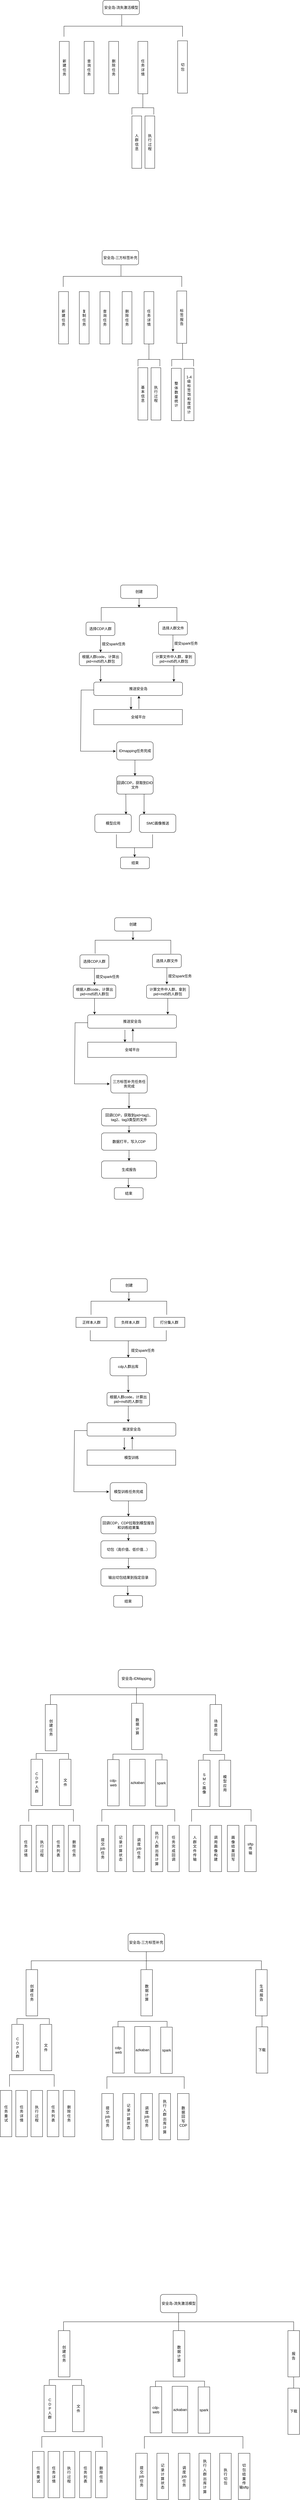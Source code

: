 <mxfile version="22.1.5" type="github">
  <diagram name="第 1 页" id="wJo2wd6JcxaJHejlNUAZ">
    <mxGraphModel dx="2029" dy="2209" grid="0" gridSize="10" guides="1" tooltips="1" connect="1" arrows="1" fold="1" page="1" pageScale="1" pageWidth="1700" pageHeight="1100" math="0" shadow="0">
      <root>
        <mxCell id="0" />
        <mxCell id="1" parent="0" />
        <mxCell id="NkHdSyLVCIDAWrrlncBg-1" value="安全岛-三方标签补充" style="rounded=1;whiteSpace=wrap;html=1;" vertex="1" parent="1">
          <mxGeometry x="349" y="12" width="120" height="47" as="geometry" />
        </mxCell>
        <mxCell id="NkHdSyLVCIDAWrrlncBg-2" value="新&lt;br&gt;建&lt;br&gt;任&lt;br&gt;务" style="rounded=0;whiteSpace=wrap;html=1;" vertex="1" parent="1">
          <mxGeometry x="206" y="147" width="32" height="172" as="geometry" />
        </mxCell>
        <mxCell id="NkHdSyLVCIDAWrrlncBg-3" value="查&lt;br&gt;询&lt;br&gt;任&lt;br&gt;务" style="rounded=0;whiteSpace=wrap;html=1;" vertex="1" parent="1">
          <mxGeometry x="342" y="147" width="32" height="172" as="geometry" />
        </mxCell>
        <mxCell id="NkHdSyLVCIDAWrrlncBg-4" value="删&lt;br&gt;除&lt;br&gt;任&lt;br&gt;务" style="rounded=0;whiteSpace=wrap;html=1;" vertex="1" parent="1">
          <mxGeometry x="415" y="147" width="32" height="172" as="geometry" />
        </mxCell>
        <mxCell id="NkHdSyLVCIDAWrrlncBg-5" value="任&lt;br&gt;务&lt;br&gt;详&lt;br&gt;情" style="rounded=0;whiteSpace=wrap;html=1;" vertex="1" parent="1">
          <mxGeometry x="487" y="147" width="32" height="172" as="geometry" />
        </mxCell>
        <mxCell id="NkHdSyLVCIDAWrrlncBg-6" value="标&lt;br&gt;签&lt;br&gt;报&lt;br&gt;告" style="rounded=0;whiteSpace=wrap;html=1;" vertex="1" parent="1">
          <mxGeometry x="595" y="145" width="32" height="172" as="geometry" />
        </mxCell>
        <mxCell id="NkHdSyLVCIDAWrrlncBg-7" value="基&lt;br&gt;本&lt;br&gt;信&lt;br&gt;息" style="rounded=0;whiteSpace=wrap;html=1;" vertex="1" parent="1">
          <mxGeometry x="467" y="397" width="32" height="172" as="geometry" />
        </mxCell>
        <mxCell id="NkHdSyLVCIDAWrrlncBg-8" value="整&lt;br&gt;体&lt;br&gt;数&lt;br&gt;量&lt;br&gt;统&lt;br&gt;计" style="rounded=0;whiteSpace=wrap;html=1;" vertex="1" parent="1">
          <mxGeometry x="577" y="399" width="32" height="172" as="geometry" />
        </mxCell>
        <mxCell id="NkHdSyLVCIDAWrrlncBg-9" value="执&lt;br&gt;行&lt;br&gt;过&lt;br&gt;程" style="rounded=0;whiteSpace=wrap;html=1;" vertex="1" parent="1">
          <mxGeometry x="510" y="397" width="32" height="172" as="geometry" />
        </mxCell>
        <mxCell id="NkHdSyLVCIDAWrrlncBg-10" value="1-4&lt;br&gt;级&lt;br&gt;标&lt;br&gt;签&lt;br&gt;饱&lt;br&gt;和&lt;br&gt;度&lt;br&gt;统&lt;br&gt;计" style="rounded=0;whiteSpace=wrap;html=1;" vertex="1" parent="1">
          <mxGeometry x="619" y="399" width="32" height="172" as="geometry" />
        </mxCell>
        <mxCell id="NkHdSyLVCIDAWrrlncBg-26" value="" style="shape=partialRectangle;whiteSpace=wrap;html=1;bottom=1;right=1;left=1;top=0;fillColor=none;routingCenterX=-0.5;direction=west;" vertex="1" parent="1">
          <mxGeometry x="221" y="97" width="390" height="34" as="geometry" />
        </mxCell>
        <mxCell id="NkHdSyLVCIDAWrrlncBg-27" value="" style="shape=partialRectangle;whiteSpace=wrap;html=1;bottom=1;right=1;left=1;top=0;fillColor=none;routingCenterX=-0.5;direction=west;" vertex="1" parent="1">
          <mxGeometry x="467" y="370" width="72" height="22" as="geometry" />
        </mxCell>
        <mxCell id="NkHdSyLVCIDAWrrlncBg-28" value="" style="shape=partialRectangle;whiteSpace=wrap;html=1;bottom=1;right=1;left=1;top=0;fillColor=none;routingCenterX=-0.5;direction=west;" vertex="1" parent="1">
          <mxGeometry x="578" y="370" width="72" height="22" as="geometry" />
        </mxCell>
        <mxCell id="NkHdSyLVCIDAWrrlncBg-31" value="" style="endArrow=none;html=1;rounded=0;entryX=0.5;entryY=1;entryDx=0;entryDy=0;exitX=0.5;exitY=1;exitDx=0;exitDy=0;" edge="1" parent="1" source="NkHdSyLVCIDAWrrlncBg-27" target="NkHdSyLVCIDAWrrlncBg-5">
          <mxGeometry width="50" height="50" relative="1" as="geometry">
            <mxPoint x="504" y="370" as="sourcePoint" />
            <mxPoint x="554" y="320" as="targetPoint" />
          </mxGeometry>
        </mxCell>
        <mxCell id="NkHdSyLVCIDAWrrlncBg-32" value="" style="endArrow=none;html=1;rounded=0;entryX=0.5;entryY=1;entryDx=0;entryDy=0;" edge="1" parent="1" source="NkHdSyLVCIDAWrrlncBg-28">
          <mxGeometry width="50" height="50" relative="1" as="geometry">
            <mxPoint x="613.5" y="368" as="sourcePoint" />
            <mxPoint x="613.5" y="317" as="targetPoint" />
          </mxGeometry>
        </mxCell>
        <mxCell id="NkHdSyLVCIDAWrrlncBg-33" value="" style="endArrow=none;html=1;rounded=0;" edge="1" parent="1">
          <mxGeometry width="50" height="50" relative="1" as="geometry">
            <mxPoint x="411" y="96" as="sourcePoint" />
            <mxPoint x="411" y="60" as="targetPoint" />
          </mxGeometry>
        </mxCell>
        <mxCell id="NkHdSyLVCIDAWrrlncBg-51" value="复&lt;br&gt;制&lt;br&gt;任&lt;br&gt;务" style="rounded=0;whiteSpace=wrap;html=1;" vertex="1" parent="1">
          <mxGeometry x="274" y="147" width="32" height="172" as="geometry" />
        </mxCell>
        <mxCell id="NkHdSyLVCIDAWrrlncBg-52" value="安全岛-流失激活模型" style="rounded=1;whiteSpace=wrap;html=1;" vertex="1" parent="1">
          <mxGeometry x="351.5" y="-810" width="120" height="47" as="geometry" />
        </mxCell>
        <mxCell id="NkHdSyLVCIDAWrrlncBg-53" value="新&lt;br&gt;建&lt;br&gt;任&lt;br&gt;务" style="rounded=0;whiteSpace=wrap;html=1;" vertex="1" parent="1">
          <mxGeometry x="208.5" y="-675" width="32" height="172" as="geometry" />
        </mxCell>
        <mxCell id="NkHdSyLVCIDAWrrlncBg-54" value="查&lt;br&gt;询&lt;br&gt;任&lt;br&gt;务" style="rounded=0;whiteSpace=wrap;html=1;" vertex="1" parent="1">
          <mxGeometry x="290" y="-675" width="32" height="172" as="geometry" />
        </mxCell>
        <mxCell id="NkHdSyLVCIDAWrrlncBg-55" value="删&lt;br&gt;除&lt;br&gt;任&lt;br&gt;务" style="rounded=0;whiteSpace=wrap;html=1;" vertex="1" parent="1">
          <mxGeometry x="371" y="-675" width="32" height="172" as="geometry" />
        </mxCell>
        <mxCell id="NkHdSyLVCIDAWrrlncBg-56" value="任&lt;br&gt;务&lt;br&gt;详&lt;br&gt;情" style="rounded=0;whiteSpace=wrap;html=1;" vertex="1" parent="1">
          <mxGeometry x="467" y="-675" width="32" height="172" as="geometry" />
        </mxCell>
        <mxCell id="NkHdSyLVCIDAWrrlncBg-57" value="切&lt;br&gt;包" style="rounded=0;whiteSpace=wrap;html=1;" vertex="1" parent="1">
          <mxGeometry x="597.5" y="-677" width="32" height="172" as="geometry" />
        </mxCell>
        <mxCell id="NkHdSyLVCIDAWrrlncBg-58" value="人&lt;br&gt;群&lt;br&gt;信&lt;br&gt;息" style="rounded=0;whiteSpace=wrap;html=1;" vertex="1" parent="1">
          <mxGeometry x="447" y="-430" width="32" height="172" as="geometry" />
        </mxCell>
        <mxCell id="NkHdSyLVCIDAWrrlncBg-60" value="执&lt;br&gt;行&lt;br&gt;过&lt;br&gt;程" style="rounded=0;whiteSpace=wrap;html=1;" vertex="1" parent="1">
          <mxGeometry x="490" y="-430" width="32" height="172" as="geometry" />
        </mxCell>
        <mxCell id="NkHdSyLVCIDAWrrlncBg-62" value="" style="shape=partialRectangle;whiteSpace=wrap;html=1;bottom=1;right=1;left=1;top=0;fillColor=none;routingCenterX=-0.5;direction=west;" vertex="1" parent="1">
          <mxGeometry x="223.5" y="-725" width="390" height="34" as="geometry" />
        </mxCell>
        <mxCell id="NkHdSyLVCIDAWrrlncBg-63" value="" style="shape=partialRectangle;whiteSpace=wrap;html=1;bottom=1;right=1;left=1;top=0;fillColor=none;routingCenterX=-0.5;direction=west;" vertex="1" parent="1">
          <mxGeometry x="447" y="-457" width="72" height="22" as="geometry" />
        </mxCell>
        <mxCell id="NkHdSyLVCIDAWrrlncBg-65" value="" style="endArrow=none;html=1;rounded=0;entryX=0.5;entryY=1;entryDx=0;entryDy=0;exitX=0.5;exitY=1;exitDx=0;exitDy=0;" edge="1" parent="1" source="NkHdSyLVCIDAWrrlncBg-63" target="NkHdSyLVCIDAWrrlncBg-56">
          <mxGeometry width="50" height="50" relative="1" as="geometry">
            <mxPoint x="506.5" y="-452" as="sourcePoint" />
            <mxPoint x="556.5" y="-502" as="targetPoint" />
          </mxGeometry>
        </mxCell>
        <mxCell id="NkHdSyLVCIDAWrrlncBg-67" value="" style="endArrow=none;html=1;rounded=0;" edge="1" parent="1">
          <mxGeometry width="50" height="50" relative="1" as="geometry">
            <mxPoint x="413.5" y="-726" as="sourcePoint" />
            <mxPoint x="413.5" y="-762" as="targetPoint" />
          </mxGeometry>
        </mxCell>
        <mxCell id="NkHdSyLVCIDAWrrlncBg-97" style="edgeStyle=none;rounded=0;orthogonalLoop=1;jettySize=auto;html=1;exitX=0.5;exitY=1;exitDx=0;exitDy=0;entryX=0.5;entryY=1;entryDx=0;entryDy=0;" edge="1" parent="1" source="NkHdSyLVCIDAWrrlncBg-69" target="NkHdSyLVCIDAWrrlncBg-96">
          <mxGeometry relative="1" as="geometry" />
        </mxCell>
        <mxCell id="NkHdSyLVCIDAWrrlncBg-69" value="创建" style="rounded=1;whiteSpace=wrap;html=1;" vertex="1" parent="1">
          <mxGeometry x="410" y="1111" width="121" height="44" as="geometry" />
        </mxCell>
        <mxCell id="NkHdSyLVCIDAWrrlncBg-71" value="推送安全岛" style="rounded=1;whiteSpace=wrap;html=1;" vertex="1" parent="1">
          <mxGeometry x="321.5" y="1430" width="292" height="44" as="geometry" />
        </mxCell>
        <mxCell id="NkHdSyLVCIDAWrrlncBg-72" value="选择CDP人群" style="rounded=1;whiteSpace=wrap;html=1;" vertex="1" parent="1">
          <mxGeometry x="296" y="1233" width="95" height="44" as="geometry" />
        </mxCell>
        <mxCell id="NkHdSyLVCIDAWrrlncBg-73" value="根据人群code，计算出pid+md5的人群包" style="rounded=1;whiteSpace=wrap;html=1;" vertex="1" parent="1">
          <mxGeometry x="274" y="1332" width="140" height="44" as="geometry" />
        </mxCell>
        <mxCell id="NkHdSyLVCIDAWrrlncBg-74" value="" style="endArrow=classic;html=1;rounded=0;entryX=0.5;entryY=0;entryDx=0;entryDy=0;exitX=0.5;exitY=1;exitDx=0;exitDy=0;" edge="1" parent="1" source="NkHdSyLVCIDAWrrlncBg-72" target="NkHdSyLVCIDAWrrlncBg-73">
          <mxGeometry width="50" height="50" relative="1" as="geometry">
            <mxPoint x="341" y="1277" as="sourcePoint" />
            <mxPoint x="391" y="1227" as="targetPoint" />
          </mxGeometry>
        </mxCell>
        <mxCell id="NkHdSyLVCIDAWrrlncBg-75" value="提交spark任务" style="text;html=1;strokeColor=none;fillColor=none;align=center;verticalAlign=middle;whiteSpace=wrap;rounded=0;" vertex="1" parent="1">
          <mxGeometry x="337" y="1293" width="100" height="23" as="geometry" />
        </mxCell>
        <mxCell id="NkHdSyLVCIDAWrrlncBg-76" value="选择人群文件" style="rounded=1;whiteSpace=wrap;html=1;" vertex="1" parent="1">
          <mxGeometry x="534.5" y="1231" width="95" height="44" as="geometry" />
        </mxCell>
        <mxCell id="NkHdSyLVCIDAWrrlncBg-77" value="" style="endArrow=classic;html=1;rounded=0;entryX=0.5;entryY=0;entryDx=0;entryDy=0;exitX=0.5;exitY=1;exitDx=0;exitDy=0;" edge="1" parent="1">
          <mxGeometry width="50" height="50" relative="1" as="geometry">
            <mxPoint x="582" y="1275" as="sourcePoint" />
            <mxPoint x="582" y="1330" as="targetPoint" />
          </mxGeometry>
        </mxCell>
        <mxCell id="NkHdSyLVCIDAWrrlncBg-78" value="提交spark任务" style="text;html=1;strokeColor=none;fillColor=none;align=center;verticalAlign=middle;whiteSpace=wrap;rounded=0;" vertex="1" parent="1">
          <mxGeometry x="575" y="1291" width="100" height="23" as="geometry" />
        </mxCell>
        <mxCell id="NkHdSyLVCIDAWrrlncBg-79" value="计算文件中人群，拿到pid+md5的人群包" style="rounded=1;whiteSpace=wrap;html=1;" vertex="1" parent="1">
          <mxGeometry x="515" y="1332" width="140" height="44" as="geometry" />
        </mxCell>
        <mxCell id="NkHdSyLVCIDAWrrlncBg-80" style="edgeStyle=none;rounded=0;orthogonalLoop=1;jettySize=auto;html=1;exitX=0.5;exitY=1;exitDx=0;exitDy=0;" edge="1" parent="1" source="NkHdSyLVCIDAWrrlncBg-73">
          <mxGeometry relative="1" as="geometry">
            <mxPoint x="344" y="1429" as="targetPoint" />
          </mxGeometry>
        </mxCell>
        <mxCell id="NkHdSyLVCIDAWrrlncBg-81" style="edgeStyle=none;rounded=0;orthogonalLoop=1;jettySize=auto;html=1;exitX=0.5;exitY=1;exitDx=0;exitDy=0;entryX=0.902;entryY=-0.023;entryDx=0;entryDy=0;entryPerimeter=0;" edge="1" parent="1" source="NkHdSyLVCIDAWrrlncBg-79" target="NkHdSyLVCIDAWrrlncBg-71">
          <mxGeometry relative="1" as="geometry" />
        </mxCell>
        <mxCell id="NkHdSyLVCIDAWrrlncBg-82" value="全域平台" style="rounded=0;whiteSpace=wrap;html=1;" vertex="1" parent="1">
          <mxGeometry x="321.5" y="1520" width="291.5" height="50" as="geometry" />
        </mxCell>
        <mxCell id="NkHdSyLVCIDAWrrlncBg-83" value="" style="endArrow=classic;html=1;rounded=0;" edge="1" parent="1">
          <mxGeometry width="50" height="50" relative="1" as="geometry">
            <mxPoint x="444" y="1479" as="sourcePoint" />
            <mxPoint x="444" y="1520" as="targetPoint" />
          </mxGeometry>
        </mxCell>
        <mxCell id="NkHdSyLVCIDAWrrlncBg-84" value="" style="endArrow=classic;html=1;rounded=0;" edge="1" parent="1">
          <mxGeometry width="50" height="50" relative="1" as="geometry">
            <mxPoint x="470" y="1518" as="sourcePoint" />
            <mxPoint x="470" y="1475" as="targetPoint" />
          </mxGeometry>
        </mxCell>
        <mxCell id="NkHdSyLVCIDAWrrlncBg-88" style="edgeStyle=none;rounded=0;orthogonalLoop=1;jettySize=auto;html=1;exitX=0.5;exitY=1;exitDx=0;exitDy=0;entryX=0.5;entryY=0;entryDx=0;entryDy=0;" edge="1" parent="1" source="NkHdSyLVCIDAWrrlncBg-85" target="NkHdSyLVCIDAWrrlncBg-87">
          <mxGeometry relative="1" as="geometry" />
        </mxCell>
        <mxCell id="NkHdSyLVCIDAWrrlncBg-85" value="IDmapping任务完成" style="rounded=1;whiteSpace=wrap;html=1;" vertex="1" parent="1">
          <mxGeometry x="397" y="1626" width="120" height="60" as="geometry" />
        </mxCell>
        <mxCell id="NkHdSyLVCIDAWrrlncBg-86" value="" style="endArrow=classic;html=1;rounded=0;" edge="1" parent="1">
          <mxGeometry width="50" height="50" relative="1" as="geometry">
            <mxPoint x="321" y="1456" as="sourcePoint" />
            <mxPoint x="394" y="1657" as="targetPoint" />
            <Array as="points">
              <mxPoint x="280" y="1456" />
              <mxPoint x="278" y="1657" />
            </Array>
          </mxGeometry>
        </mxCell>
        <mxCell id="NkHdSyLVCIDAWrrlncBg-87" value="回调CDP，获取到DID文件" style="rounded=1;whiteSpace=wrap;html=1;" vertex="1" parent="1">
          <mxGeometry x="397" y="1738" width="120" height="60" as="geometry" />
        </mxCell>
        <mxCell id="NkHdSyLVCIDAWrrlncBg-89" value="模型应用" style="rounded=1;whiteSpace=wrap;html=1;" vertex="1" parent="1">
          <mxGeometry x="325" y="1864" width="120" height="60" as="geometry" />
        </mxCell>
        <mxCell id="NkHdSyLVCIDAWrrlncBg-90" value="SMC画像推送" style="rounded=1;whiteSpace=wrap;html=1;" vertex="1" parent="1">
          <mxGeometry x="471.5" y="1864" width="120" height="60" as="geometry" />
        </mxCell>
        <mxCell id="NkHdSyLVCIDAWrrlncBg-91" style="edgeStyle=none;rounded=0;orthogonalLoop=1;jettySize=auto;html=1;exitX=0.25;exitY=1;exitDx=0;exitDy=0;entryX=0.854;entryY=0.008;entryDx=0;entryDy=0;entryPerimeter=0;" edge="1" parent="1" source="NkHdSyLVCIDAWrrlncBg-87" target="NkHdSyLVCIDAWrrlncBg-89">
          <mxGeometry relative="1" as="geometry" />
        </mxCell>
        <mxCell id="NkHdSyLVCIDAWrrlncBg-92" style="edgeStyle=none;rounded=0;orthogonalLoop=1;jettySize=auto;html=1;exitX=0.75;exitY=1;exitDx=0;exitDy=0;entryX=0.129;entryY=0.008;entryDx=0;entryDy=0;entryPerimeter=0;" edge="1" parent="1" source="NkHdSyLVCIDAWrrlncBg-87" target="NkHdSyLVCIDAWrrlncBg-90">
          <mxGeometry relative="1" as="geometry" />
        </mxCell>
        <mxCell id="NkHdSyLVCIDAWrrlncBg-93" value="结束" style="rounded=1;whiteSpace=wrap;html=1;" vertex="1" parent="1">
          <mxGeometry x="409.5" y="2005" width="95" height="38" as="geometry" />
        </mxCell>
        <mxCell id="NkHdSyLVCIDAWrrlncBg-94" value="" style="shape=partialRectangle;whiteSpace=wrap;html=1;bottom=1;right=1;left=1;top=0;fillColor=none;routingCenterX=-0.5;direction=east;" vertex="1" parent="1">
          <mxGeometry x="396" y="1931" width="119" height="43" as="geometry" />
        </mxCell>
        <mxCell id="NkHdSyLVCIDAWrrlncBg-95" style="edgeStyle=none;rounded=0;orthogonalLoop=1;jettySize=auto;html=1;exitX=0.5;exitY=1;exitDx=0;exitDy=0;" edge="1" parent="1" source="NkHdSyLVCIDAWrrlncBg-94">
          <mxGeometry relative="1" as="geometry">
            <mxPoint x="456" y="2005" as="targetPoint" />
          </mxGeometry>
        </mxCell>
        <mxCell id="NkHdSyLVCIDAWrrlncBg-96" value="" style="shape=partialRectangle;whiteSpace=wrap;html=1;bottom=1;right=1;left=1;top=0;fillColor=none;routingCenterX=-0.5;direction=west;" vertex="1" parent="1">
          <mxGeometry x="346" y="1185" width="249" height="44" as="geometry" />
        </mxCell>
        <mxCell id="NkHdSyLVCIDAWrrlncBg-98" style="edgeStyle=none;rounded=0;orthogonalLoop=1;jettySize=auto;html=1;exitX=0.5;exitY=1;exitDx=0;exitDy=0;entryX=0.5;entryY=1;entryDx=0;entryDy=0;" edge="1" parent="1" source="NkHdSyLVCIDAWrrlncBg-99" target="NkHdSyLVCIDAWrrlncBg-125">
          <mxGeometry relative="1" as="geometry" />
        </mxCell>
        <mxCell id="NkHdSyLVCIDAWrrlncBg-99" value="创建" style="rounded=1;whiteSpace=wrap;html=1;" vertex="1" parent="1">
          <mxGeometry x="390" y="2204" width="121" height="44" as="geometry" />
        </mxCell>
        <mxCell id="NkHdSyLVCIDAWrrlncBg-100" value="推送安全岛" style="rounded=1;whiteSpace=wrap;html=1;" vertex="1" parent="1">
          <mxGeometry x="301.5" y="2523" width="292" height="44" as="geometry" />
        </mxCell>
        <mxCell id="NkHdSyLVCIDAWrrlncBg-101" value="选择CDP人群" style="rounded=1;whiteSpace=wrap;html=1;" vertex="1" parent="1">
          <mxGeometry x="276" y="2326" width="95" height="44" as="geometry" />
        </mxCell>
        <mxCell id="NkHdSyLVCIDAWrrlncBg-102" value="根据人群code，计算出pid+md5的人群包" style="rounded=1;whiteSpace=wrap;html=1;" vertex="1" parent="1">
          <mxGeometry x="254" y="2425" width="140" height="44" as="geometry" />
        </mxCell>
        <mxCell id="NkHdSyLVCIDAWrrlncBg-103" value="" style="endArrow=classic;html=1;rounded=0;entryX=0.5;entryY=0;entryDx=0;entryDy=0;exitX=0.5;exitY=1;exitDx=0;exitDy=0;" edge="1" parent="1" source="NkHdSyLVCIDAWrrlncBg-101" target="NkHdSyLVCIDAWrrlncBg-102">
          <mxGeometry width="50" height="50" relative="1" as="geometry">
            <mxPoint x="321" y="2370" as="sourcePoint" />
            <mxPoint x="371" y="2320" as="targetPoint" />
          </mxGeometry>
        </mxCell>
        <mxCell id="NkHdSyLVCIDAWrrlncBg-104" value="提交spark任务" style="text;html=1;strokeColor=none;fillColor=none;align=center;verticalAlign=middle;whiteSpace=wrap;rounded=0;" vertex="1" parent="1">
          <mxGeometry x="317" y="2386" width="100" height="23" as="geometry" />
        </mxCell>
        <mxCell id="NkHdSyLVCIDAWrrlncBg-105" value="选择人群文件" style="rounded=1;whiteSpace=wrap;html=1;" vertex="1" parent="1">
          <mxGeometry x="514.5" y="2324" width="95" height="44" as="geometry" />
        </mxCell>
        <mxCell id="NkHdSyLVCIDAWrrlncBg-106" value="" style="endArrow=classic;html=1;rounded=0;entryX=0.5;entryY=0;entryDx=0;entryDy=0;exitX=0.5;exitY=1;exitDx=0;exitDy=0;" edge="1" parent="1">
          <mxGeometry width="50" height="50" relative="1" as="geometry">
            <mxPoint x="562" y="2368" as="sourcePoint" />
            <mxPoint x="562" y="2423" as="targetPoint" />
          </mxGeometry>
        </mxCell>
        <mxCell id="NkHdSyLVCIDAWrrlncBg-107" value="提交spark任务" style="text;html=1;strokeColor=none;fillColor=none;align=center;verticalAlign=middle;whiteSpace=wrap;rounded=0;" vertex="1" parent="1">
          <mxGeometry x="555" y="2384" width="100" height="23" as="geometry" />
        </mxCell>
        <mxCell id="NkHdSyLVCIDAWrrlncBg-108" value="计算文件中人群，拿到pid+md5的人群包" style="rounded=1;whiteSpace=wrap;html=1;" vertex="1" parent="1">
          <mxGeometry x="495" y="2425" width="140" height="44" as="geometry" />
        </mxCell>
        <mxCell id="NkHdSyLVCIDAWrrlncBg-109" style="edgeStyle=none;rounded=0;orthogonalLoop=1;jettySize=auto;html=1;exitX=0.5;exitY=1;exitDx=0;exitDy=0;" edge="1" parent="1" source="NkHdSyLVCIDAWrrlncBg-102">
          <mxGeometry relative="1" as="geometry">
            <mxPoint x="324" y="2522" as="targetPoint" />
          </mxGeometry>
        </mxCell>
        <mxCell id="NkHdSyLVCIDAWrrlncBg-110" style="edgeStyle=none;rounded=0;orthogonalLoop=1;jettySize=auto;html=1;exitX=0.5;exitY=1;exitDx=0;exitDy=0;entryX=0.902;entryY=-0.023;entryDx=0;entryDy=0;entryPerimeter=0;" edge="1" parent="1" source="NkHdSyLVCIDAWrrlncBg-108" target="NkHdSyLVCIDAWrrlncBg-100">
          <mxGeometry relative="1" as="geometry" />
        </mxCell>
        <mxCell id="NkHdSyLVCIDAWrrlncBg-111" value="全域平台" style="rounded=0;whiteSpace=wrap;html=1;" vertex="1" parent="1">
          <mxGeometry x="301.5" y="2613" width="291.5" height="50" as="geometry" />
        </mxCell>
        <mxCell id="NkHdSyLVCIDAWrrlncBg-112" value="" style="endArrow=classic;html=1;rounded=0;" edge="1" parent="1">
          <mxGeometry width="50" height="50" relative="1" as="geometry">
            <mxPoint x="424" y="2572" as="sourcePoint" />
            <mxPoint x="424" y="2613" as="targetPoint" />
          </mxGeometry>
        </mxCell>
        <mxCell id="NkHdSyLVCIDAWrrlncBg-113" value="" style="endArrow=classic;html=1;rounded=0;" edge="1" parent="1">
          <mxGeometry width="50" height="50" relative="1" as="geometry">
            <mxPoint x="450" y="2611" as="sourcePoint" />
            <mxPoint x="450" y="2568" as="targetPoint" />
          </mxGeometry>
        </mxCell>
        <mxCell id="NkHdSyLVCIDAWrrlncBg-114" style="edgeStyle=none;rounded=0;orthogonalLoop=1;jettySize=auto;html=1;exitX=0.5;exitY=1;exitDx=0;exitDy=0;entryX=0.5;entryY=0;entryDx=0;entryDy=0;" edge="1" parent="1" source="NkHdSyLVCIDAWrrlncBg-115" target="NkHdSyLVCIDAWrrlncBg-117">
          <mxGeometry relative="1" as="geometry" />
        </mxCell>
        <mxCell id="NkHdSyLVCIDAWrrlncBg-115" value="三方标签补充任务任务完成" style="rounded=1;whiteSpace=wrap;html=1;" vertex="1" parent="1">
          <mxGeometry x="377.5" y="2720" width="120" height="60" as="geometry" />
        </mxCell>
        <mxCell id="NkHdSyLVCIDAWrrlncBg-116" value="" style="endArrow=classic;html=1;rounded=0;" edge="1" parent="1">
          <mxGeometry width="50" height="50" relative="1" as="geometry">
            <mxPoint x="301" y="2549" as="sourcePoint" />
            <mxPoint x="374" y="2750" as="targetPoint" />
            <Array as="points">
              <mxPoint x="260" y="2549" />
              <mxPoint x="258" y="2750" />
            </Array>
          </mxGeometry>
        </mxCell>
        <mxCell id="NkHdSyLVCIDAWrrlncBg-128" style="edgeStyle=none;rounded=0;orthogonalLoop=1;jettySize=auto;html=1;exitX=0.5;exitY=1;exitDx=0;exitDy=0;entryX=0.5;entryY=0;entryDx=0;entryDy=0;" edge="1" parent="1" source="NkHdSyLVCIDAWrrlncBg-117" target="NkHdSyLVCIDAWrrlncBg-126">
          <mxGeometry relative="1" as="geometry" />
        </mxCell>
        <mxCell id="NkHdSyLVCIDAWrrlncBg-117" value="回调CDP，获取到pid+tag1、tag2、tag3类型的文件" style="rounded=1;whiteSpace=wrap;html=1;" vertex="1" parent="1">
          <mxGeometry x="347" y="2831" width="181" height="57" as="geometry" />
        </mxCell>
        <mxCell id="NkHdSyLVCIDAWrrlncBg-122" value="结束" style="rounded=1;whiteSpace=wrap;html=1;" vertex="1" parent="1">
          <mxGeometry x="389" y="3091" width="95" height="38" as="geometry" />
        </mxCell>
        <mxCell id="NkHdSyLVCIDAWrrlncBg-124" style="edgeStyle=none;rounded=0;orthogonalLoop=1;jettySize=auto;html=1;exitX=0.5;exitY=1;exitDx=0;exitDy=0;" edge="1" parent="1">
          <mxGeometry relative="1" as="geometry">
            <mxPoint x="435.5" y="3091" as="targetPoint" />
            <mxPoint x="435.0" y="3060" as="sourcePoint" />
          </mxGeometry>
        </mxCell>
        <mxCell id="NkHdSyLVCIDAWrrlncBg-125" value="" style="shape=partialRectangle;whiteSpace=wrap;html=1;bottom=1;right=1;left=1;top=0;fillColor=none;routingCenterX=-0.5;direction=west;" vertex="1" parent="1">
          <mxGeometry x="326" y="2278" width="249" height="44" as="geometry" />
        </mxCell>
        <mxCell id="NkHdSyLVCIDAWrrlncBg-129" style="edgeStyle=none;rounded=0;orthogonalLoop=1;jettySize=auto;html=1;exitX=0.5;exitY=1;exitDx=0;exitDy=0;entryX=0.5;entryY=0;entryDx=0;entryDy=0;" edge="1" parent="1" source="NkHdSyLVCIDAWrrlncBg-126" target="NkHdSyLVCIDAWrrlncBg-127">
          <mxGeometry relative="1" as="geometry" />
        </mxCell>
        <mxCell id="NkHdSyLVCIDAWrrlncBg-126" value="数据打平，写入CDP" style="rounded=1;whiteSpace=wrap;html=1;" vertex="1" parent="1">
          <mxGeometry x="347" y="2911" width="181" height="57" as="geometry" />
        </mxCell>
        <mxCell id="NkHdSyLVCIDAWrrlncBg-127" value="生成报告" style="rounded=1;whiteSpace=wrap;html=1;" vertex="1" parent="1">
          <mxGeometry x="347" y="3003" width="181" height="57" as="geometry" />
        </mxCell>
        <mxCell id="NkHdSyLVCIDAWrrlncBg-130" style="edgeStyle=none;rounded=0;orthogonalLoop=1;jettySize=auto;html=1;exitX=0.5;exitY=1;exitDx=0;exitDy=0;entryX=0.5;entryY=1;entryDx=0;entryDy=0;" edge="1" parent="1" source="NkHdSyLVCIDAWrrlncBg-131" target="NkHdSyLVCIDAWrrlncBg-153">
          <mxGeometry relative="1" as="geometry" />
        </mxCell>
        <mxCell id="NkHdSyLVCIDAWrrlncBg-131" value="创建" style="rounded=1;whiteSpace=wrap;html=1;" vertex="1" parent="1">
          <mxGeometry x="376.5" y="3390" width="121" height="44" as="geometry" />
        </mxCell>
        <mxCell id="NkHdSyLVCIDAWrrlncBg-132" value="推送安全岛" style="rounded=1;whiteSpace=wrap;html=1;" vertex="1" parent="1">
          <mxGeometry x="299.5" y="3863" width="292" height="44" as="geometry" />
        </mxCell>
        <mxCell id="NkHdSyLVCIDAWrrlncBg-134" value="根据人群code，计算出pid+md5的人群包" style="rounded=1;whiteSpace=wrap;html=1;" vertex="1" parent="1">
          <mxGeometry x="365" y="3764" width="140" height="44" as="geometry" />
        </mxCell>
        <mxCell id="NkHdSyLVCIDAWrrlncBg-135" value="" style="endArrow=classic;html=1;rounded=0;entryX=0.5;entryY=0;entryDx=0;entryDy=0;exitX=0.5;exitY=1;exitDx=0;exitDy=0;" edge="1" parent="1" target="NkHdSyLVCIDAWrrlncBg-134">
          <mxGeometry width="50" height="50" relative="1" as="geometry">
            <mxPoint x="434.5" y="3709.0" as="sourcePoint" />
            <mxPoint x="482" y="3659" as="targetPoint" />
          </mxGeometry>
        </mxCell>
        <mxCell id="NkHdSyLVCIDAWrrlncBg-136" value="提交spark任务" style="text;html=1;strokeColor=none;fillColor=none;align=center;verticalAlign=middle;whiteSpace=wrap;rounded=0;" vertex="1" parent="1">
          <mxGeometry x="433" y="3614" width="100" height="23" as="geometry" />
        </mxCell>
        <mxCell id="NkHdSyLVCIDAWrrlncBg-141" style="edgeStyle=none;rounded=0;orthogonalLoop=1;jettySize=auto;html=1;exitX=0.5;exitY=1;exitDx=0;exitDy=0;" edge="1" parent="1" source="NkHdSyLVCIDAWrrlncBg-134">
          <mxGeometry relative="1" as="geometry">
            <mxPoint x="435" y="3861" as="targetPoint" />
          </mxGeometry>
        </mxCell>
        <mxCell id="NkHdSyLVCIDAWrrlncBg-143" value="模型训练" style="rounded=0;whiteSpace=wrap;html=1;" vertex="1" parent="1">
          <mxGeometry x="299.5" y="3953" width="291.5" height="50" as="geometry" />
        </mxCell>
        <mxCell id="NkHdSyLVCIDAWrrlncBg-144" value="" style="endArrow=classic;html=1;rounded=0;" edge="1" parent="1">
          <mxGeometry width="50" height="50" relative="1" as="geometry">
            <mxPoint x="422" y="3912" as="sourcePoint" />
            <mxPoint x="422" y="3953" as="targetPoint" />
          </mxGeometry>
        </mxCell>
        <mxCell id="NkHdSyLVCIDAWrrlncBg-145" value="" style="endArrow=classic;html=1;rounded=0;" edge="1" parent="1">
          <mxGeometry width="50" height="50" relative="1" as="geometry">
            <mxPoint x="448" y="3951" as="sourcePoint" />
            <mxPoint x="448" y="3908" as="targetPoint" />
          </mxGeometry>
        </mxCell>
        <mxCell id="NkHdSyLVCIDAWrrlncBg-146" style="edgeStyle=none;rounded=0;orthogonalLoop=1;jettySize=auto;html=1;exitX=0.5;exitY=1;exitDx=0;exitDy=0;entryX=0.5;entryY=0;entryDx=0;entryDy=0;" edge="1" parent="1" source="NkHdSyLVCIDAWrrlncBg-147" target="NkHdSyLVCIDAWrrlncBg-150">
          <mxGeometry relative="1" as="geometry" />
        </mxCell>
        <mxCell id="NkHdSyLVCIDAWrrlncBg-147" value="模型训练任务完成" style="rounded=1;whiteSpace=wrap;html=1;" vertex="1" parent="1">
          <mxGeometry x="375.5" y="4060" width="120" height="60" as="geometry" />
        </mxCell>
        <mxCell id="NkHdSyLVCIDAWrrlncBg-148" value="" style="endArrow=classic;html=1;rounded=0;" edge="1" parent="1">
          <mxGeometry width="50" height="50" relative="1" as="geometry">
            <mxPoint x="299" y="3889" as="sourcePoint" />
            <mxPoint x="372" y="4090" as="targetPoint" />
            <Array as="points">
              <mxPoint x="258" y="3889" />
              <mxPoint x="256" y="4090" />
            </Array>
          </mxGeometry>
        </mxCell>
        <mxCell id="NkHdSyLVCIDAWrrlncBg-149" style="edgeStyle=none;rounded=0;orthogonalLoop=1;jettySize=auto;html=1;exitX=0.5;exitY=1;exitDx=0;exitDy=0;entryX=0.5;entryY=0;entryDx=0;entryDy=0;" edge="1" parent="1" source="NkHdSyLVCIDAWrrlncBg-150" target="NkHdSyLVCIDAWrrlncBg-155">
          <mxGeometry relative="1" as="geometry" />
        </mxCell>
        <mxCell id="NkHdSyLVCIDAWrrlncBg-150" value="回调CDP，CDP拉取到模型报告和训练结果集" style="rounded=1;whiteSpace=wrap;html=1;" vertex="1" parent="1">
          <mxGeometry x="345" y="4171" width="181" height="57" as="geometry" />
        </mxCell>
        <mxCell id="NkHdSyLVCIDAWrrlncBg-151" value="结束" style="rounded=1;whiteSpace=wrap;html=1;" vertex="1" parent="1">
          <mxGeometry x="387" y="4431" width="95" height="38" as="geometry" />
        </mxCell>
        <mxCell id="NkHdSyLVCIDAWrrlncBg-152" style="edgeStyle=none;rounded=0;orthogonalLoop=1;jettySize=auto;html=1;exitX=0.5;exitY=1;exitDx=0;exitDy=0;" edge="1" parent="1">
          <mxGeometry relative="1" as="geometry">
            <mxPoint x="433.5" y="4431" as="targetPoint" />
            <mxPoint x="433.0" y="4400" as="sourcePoint" />
          </mxGeometry>
        </mxCell>
        <mxCell id="NkHdSyLVCIDAWrrlncBg-153" value="" style="shape=partialRectangle;whiteSpace=wrap;html=1;bottom=1;right=1;left=1;top=0;fillColor=none;routingCenterX=-0.5;direction=west;" vertex="1" parent="1">
          <mxGeometry x="312.5" y="3464" width="249" height="44" as="geometry" />
        </mxCell>
        <mxCell id="NkHdSyLVCIDAWrrlncBg-154" style="edgeStyle=none;rounded=0;orthogonalLoop=1;jettySize=auto;html=1;exitX=0.5;exitY=1;exitDx=0;exitDy=0;entryX=0.5;entryY=0;entryDx=0;entryDy=0;" edge="1" parent="1" source="NkHdSyLVCIDAWrrlncBg-155" target="NkHdSyLVCIDAWrrlncBg-156">
          <mxGeometry relative="1" as="geometry" />
        </mxCell>
        <mxCell id="NkHdSyLVCIDAWrrlncBg-155" value="切包（高价值、低价值...）" style="rounded=1;whiteSpace=wrap;html=1;" vertex="1" parent="1">
          <mxGeometry x="345" y="4251" width="181" height="57" as="geometry" />
        </mxCell>
        <mxCell id="NkHdSyLVCIDAWrrlncBg-156" value="输出切包结果到指定目录" style="rounded=1;whiteSpace=wrap;html=1;" vertex="1" parent="1">
          <mxGeometry x="345" y="4343" width="181" height="57" as="geometry" />
        </mxCell>
        <mxCell id="NkHdSyLVCIDAWrrlncBg-157" value="正样本人群" style="rounded=0;whiteSpace=wrap;html=1;" vertex="1" parent="1">
          <mxGeometry x="263" y="3517" width="102" height="33" as="geometry" />
        </mxCell>
        <mxCell id="NkHdSyLVCIDAWrrlncBg-158" value="负样本人群" style="rounded=0;whiteSpace=wrap;html=1;" vertex="1" parent="1">
          <mxGeometry x="391" y="3517" width="102" height="33" as="geometry" />
        </mxCell>
        <mxCell id="NkHdSyLVCIDAWrrlncBg-159" value="打分集人群" style="rounded=0;whiteSpace=wrap;html=1;" vertex="1" parent="1">
          <mxGeometry x="519" y="3517" width="102" height="33" as="geometry" />
        </mxCell>
        <mxCell id="NkHdSyLVCIDAWrrlncBg-160" value="cdp人群出库" style="rounded=1;whiteSpace=wrap;html=1;" vertex="1" parent="1">
          <mxGeometry x="375" y="3649" width="120" height="60" as="geometry" />
        </mxCell>
        <mxCell id="NkHdSyLVCIDAWrrlncBg-162" style="edgeStyle=none;rounded=0;orthogonalLoop=1;jettySize=auto;html=1;exitX=0.5;exitY=1;exitDx=0;exitDy=0;entryX=0.5;entryY=0;entryDx=0;entryDy=0;" edge="1" parent="1" source="NkHdSyLVCIDAWrrlncBg-161" target="NkHdSyLVCIDAWrrlncBg-160">
          <mxGeometry relative="1" as="geometry" />
        </mxCell>
        <mxCell id="NkHdSyLVCIDAWrrlncBg-161" value="" style="shape=partialRectangle;whiteSpace=wrap;html=1;bottom=1;right=1;left=1;top=0;fillColor=none;routingCenterX=-0.5;" vertex="1" parent="1">
          <mxGeometry x="310" y="3560" width="250" height="34" as="geometry" />
        </mxCell>
        <mxCell id="NkHdSyLVCIDAWrrlncBg-163" value="安全岛-IDMapping" style="rounded=1;whiteSpace=wrap;html=1;" vertex="1" parent="1">
          <mxGeometry x="402" y="4674" width="120" height="60" as="geometry" />
        </mxCell>
        <mxCell id="NkHdSyLVCIDAWrrlncBg-164" value="创&lt;br&gt;建&lt;br&gt;任&lt;br&gt;务" style="rounded=0;whiteSpace=wrap;html=1;" vertex="1" parent="1">
          <mxGeometry x="162" y="4789" width="38" height="152" as="geometry" />
        </mxCell>
        <mxCell id="NkHdSyLVCIDAWrrlncBg-166" value="数&lt;br&gt;据&lt;br&gt;计&lt;br&gt;算" style="rounded=0;whiteSpace=wrap;html=1;" vertex="1" parent="1">
          <mxGeometry x="446" y="4785" width="38" height="152" as="geometry" />
        </mxCell>
        <mxCell id="NkHdSyLVCIDAWrrlncBg-167" value="场&lt;br&gt;景&lt;br&gt;应&lt;br&gt;用" style="rounded=0;whiteSpace=wrap;html=1;" vertex="1" parent="1">
          <mxGeometry x="704" y="4789" width="38" height="152" as="geometry" />
        </mxCell>
        <mxCell id="NkHdSyLVCIDAWrrlncBg-168" value="C&lt;br&gt;D&lt;br&gt;P&lt;br&gt;人&lt;br&gt;群" style="rounded=0;whiteSpace=wrap;html=1;" vertex="1" parent="1">
          <mxGeometry x="115" y="4969" width="38" height="152" as="geometry" />
        </mxCell>
        <mxCell id="NkHdSyLVCIDAWrrlncBg-169" value="文&lt;br&gt;件" style="rounded=0;whiteSpace=wrap;html=1;" vertex="1" parent="1">
          <mxGeometry x="208.5" y="4969" width="38" height="152" as="geometry" />
        </mxCell>
        <mxCell id="NkHdSyLVCIDAWrrlncBg-170" value="任&lt;br&gt;务&lt;br&gt;详&lt;br&gt;情" style="rounded=0;whiteSpace=wrap;html=1;" vertex="1" parent="1">
          <mxGeometry x="79" y="5186" width="38" height="152" as="geometry" />
        </mxCell>
        <mxCell id="NkHdSyLVCIDAWrrlncBg-171" value="执&lt;br&gt;行&lt;br&gt;过&lt;br&gt;程" style="rounded=0;whiteSpace=wrap;html=1;" vertex="1" parent="1">
          <mxGeometry x="132" y="5186" width="38" height="152" as="geometry" />
        </mxCell>
        <mxCell id="NkHdSyLVCIDAWrrlncBg-172" value="任&lt;br&gt;务&lt;br&gt;列&lt;br&gt;表" style="rounded=0;whiteSpace=wrap;html=1;" vertex="1" parent="1">
          <mxGeometry x="185.5" y="5186" width="38" height="152" as="geometry" />
        </mxCell>
        <mxCell id="NkHdSyLVCIDAWrrlncBg-173" value="删&lt;br&gt;除&lt;br&gt;任&lt;br&gt;务" style="rounded=0;whiteSpace=wrap;html=1;" vertex="1" parent="1">
          <mxGeometry x="238" y="5186" width="38" height="152" as="geometry" />
        </mxCell>
        <mxCell id="NkHdSyLVCIDAWrrlncBg-174" value="cdp-web" style="rounded=0;whiteSpace=wrap;html=1;" vertex="1" parent="1">
          <mxGeometry x="367" y="4970" width="38" height="152" as="geometry" />
        </mxCell>
        <mxCell id="NkHdSyLVCIDAWrrlncBg-175" value="azkaban" style="rounded=0;whiteSpace=wrap;html=1;" vertex="1" parent="1">
          <mxGeometry x="439.5" y="4969" width="51" height="153" as="geometry" />
        </mxCell>
        <mxCell id="NkHdSyLVCIDAWrrlncBg-176" value="S&lt;br&gt;M&lt;br&gt;C&lt;br&gt;画&lt;br&gt;像" style="rounded=0;whiteSpace=wrap;html=1;" vertex="1" parent="1">
          <mxGeometry x="666" y="4972" width="38" height="152" as="geometry" />
        </mxCell>
        <mxCell id="NkHdSyLVCIDAWrrlncBg-177" value="模&lt;br&gt;型&lt;br&gt;应&lt;br&gt;用" style="rounded=0;whiteSpace=wrap;html=1;" vertex="1" parent="1">
          <mxGeometry x="734" y="4972" width="38" height="152" as="geometry" />
        </mxCell>
        <mxCell id="NkHdSyLVCIDAWrrlncBg-178" value="spark" style="rounded=0;whiteSpace=wrap;html=1;" vertex="1" parent="1">
          <mxGeometry x="525" y="4971" width="38" height="152" as="geometry" />
        </mxCell>
        <mxCell id="NkHdSyLVCIDAWrrlncBg-179" value="提&lt;br&gt;交&lt;br&gt;job&lt;br&gt;任&lt;br&gt;务" style="rounded=0;whiteSpace=wrap;html=1;" vertex="1" parent="1">
          <mxGeometry x="332.25" y="5186" width="38" height="152" as="geometry" />
        </mxCell>
        <mxCell id="NkHdSyLVCIDAWrrlncBg-180" value="记&lt;br&gt;录&lt;br&gt;计&lt;br&gt;算&lt;br&gt;状&lt;br&gt;态" style="rounded=0;whiteSpace=wrap;html=1;" vertex="1" parent="1">
          <mxGeometry x="391.25" y="5186" width="38" height="152" as="geometry" />
        </mxCell>
        <mxCell id="NkHdSyLVCIDAWrrlncBg-181" value="调&lt;br&gt;度&lt;br&gt;job&lt;br&gt;任&lt;br&gt;务" style="rounded=0;whiteSpace=wrap;html=1;" vertex="1" parent="1">
          <mxGeometry x="450.75" y="5186" width="38" height="152" as="geometry" />
        </mxCell>
        <mxCell id="NkHdSyLVCIDAWrrlncBg-182" value="执&lt;br&gt;行&lt;br&gt;人&lt;br&gt;群&lt;br&gt;出&lt;br&gt;库&lt;br&gt;计&lt;br&gt;算" style="rounded=0;whiteSpace=wrap;html=1;" vertex="1" parent="1">
          <mxGeometry x="510.25" y="5186" width="38" height="152" as="geometry" />
        </mxCell>
        <mxCell id="NkHdSyLVCIDAWrrlncBg-183" value="任&lt;br&gt;务&lt;br&gt;完&lt;br&gt;成&lt;br&gt;回&lt;br&gt;调" style="rounded=0;whiteSpace=wrap;html=1;" vertex="1" parent="1">
          <mxGeometry x="564.75" y="5186" width="38" height="152" as="geometry" />
        </mxCell>
        <mxCell id="NkHdSyLVCIDAWrrlncBg-184" value="人&lt;br&gt;群&lt;br&gt;文&lt;br&gt;件&lt;br&gt;传&lt;br&gt;输" style="rounded=0;whiteSpace=wrap;html=1;" vertex="1" parent="1">
          <mxGeometry x="635" y="5186" width="38" height="152" as="geometry" />
        </mxCell>
        <mxCell id="NkHdSyLVCIDAWrrlncBg-185" value="调&lt;br&gt;用&lt;br&gt;画&lt;br&gt;像&lt;br&gt;构&lt;br&gt;建" style="rounded=0;whiteSpace=wrap;html=1;" vertex="1" parent="1">
          <mxGeometry x="704" y="5186" width="38" height="152" as="geometry" />
        </mxCell>
        <mxCell id="NkHdSyLVCIDAWrrlncBg-186" value="画&lt;br&gt;像&lt;br&gt;结&lt;br&gt;果&lt;br&gt;回&lt;br&gt;写" style="rounded=0;whiteSpace=wrap;html=1;" vertex="1" parent="1">
          <mxGeometry x="761" y="5186" width="38" height="152" as="geometry" />
        </mxCell>
        <mxCell id="NkHdSyLVCIDAWrrlncBg-187" value="sftp&lt;br&gt;传&lt;br&gt;输" style="rounded=0;whiteSpace=wrap;html=1;" vertex="1" parent="1">
          <mxGeometry x="818" y="5186" width="38" height="152" as="geometry" />
        </mxCell>
        <mxCell id="NkHdSyLVCIDAWrrlncBg-188" value="" style="shape=partialRectangle;whiteSpace=wrap;html=1;bottom=1;right=1;left=1;top=0;fillColor=none;routingCenterX=-0.5;direction=west;" vertex="1" parent="1">
          <mxGeometry x="179" y="4757" width="543" height="32" as="geometry" />
        </mxCell>
        <mxCell id="NkHdSyLVCIDAWrrlncBg-190" value="" style="endArrow=none;html=1;rounded=0;entryX=0.5;entryY=1;entryDx=0;entryDy=0;" edge="1" parent="1" target="NkHdSyLVCIDAWrrlncBg-163">
          <mxGeometry width="50" height="50" relative="1" as="geometry">
            <mxPoint x="462" y="4785" as="sourcePoint" />
            <mxPoint x="511" y="4735" as="targetPoint" />
          </mxGeometry>
        </mxCell>
        <mxCell id="NkHdSyLVCIDAWrrlncBg-191" value="" style="shape=partialRectangle;whiteSpace=wrap;html=1;bottom=1;right=1;left=1;top=0;fillColor=none;routingCenterX=-0.5;direction=west;" vertex="1" parent="1">
          <mxGeometry x="132" y="4950" width="106.5" height="17" as="geometry" />
        </mxCell>
        <mxCell id="NkHdSyLVCIDAWrrlncBg-192" value="" style="shape=partialRectangle;whiteSpace=wrap;html=1;bottom=1;right=1;left=1;top=0;fillColor=none;routingCenterX=-0.5;direction=west;" vertex="1" parent="1">
          <mxGeometry x="384.5" y="4952" width="161.5" height="17" as="geometry" />
        </mxCell>
        <mxCell id="NkHdSyLVCIDAWrrlncBg-193" value="" style="shape=partialRectangle;whiteSpace=wrap;html=1;bottom=1;right=1;left=1;top=0;fillColor=none;routingCenterX=-0.5;direction=west;" vertex="1" parent="1">
          <mxGeometry x="681.5" y="4953" width="70.5" height="17" as="geometry" />
        </mxCell>
        <mxCell id="NkHdSyLVCIDAWrrlncBg-194" value="" style="shape=partialRectangle;whiteSpace=wrap;html=1;bottom=1;right=1;left=1;top=0;fillColor=none;routingCenterX=-0.5;direction=west;" vertex="1" parent="1">
          <mxGeometry x="107.5" y="5134" width="147" height="39" as="geometry" />
        </mxCell>
        <mxCell id="NkHdSyLVCIDAWrrlncBg-195" value="" style="shape=partialRectangle;whiteSpace=wrap;html=1;bottom=1;right=1;left=1;top=0;fillColor=none;routingCenterX=-0.5;direction=west;" vertex="1" parent="1">
          <mxGeometry x="348" y="5134" width="240" height="39" as="geometry" />
        </mxCell>
        <mxCell id="NkHdSyLVCIDAWrrlncBg-196" value="" style="shape=partialRectangle;whiteSpace=wrap;html=1;bottom=1;right=1;left=1;top=0;fillColor=none;routingCenterX=-0.5;direction=west;" vertex="1" parent="1">
          <mxGeometry x="643.25" y="5134" width="195.75" height="39" as="geometry" />
        </mxCell>
        <mxCell id="NkHdSyLVCIDAWrrlncBg-197" value="安全岛-三方标签补充" style="rounded=1;whiteSpace=wrap;html=1;" vertex="1" parent="1">
          <mxGeometry x="434.37" y="5541" width="120" height="60" as="geometry" />
        </mxCell>
        <mxCell id="NkHdSyLVCIDAWrrlncBg-198" value="创&lt;br&gt;建&lt;br&gt;任&lt;br&gt;务" style="rounded=0;whiteSpace=wrap;html=1;" vertex="1" parent="1">
          <mxGeometry x="98.75" y="5660" width="38" height="152" as="geometry" />
        </mxCell>
        <mxCell id="NkHdSyLVCIDAWrrlncBg-199" value="数&lt;br&gt;据&lt;br&gt;计&lt;br&gt;算" style="rounded=0;whiteSpace=wrap;html=1;" vertex="1" parent="1">
          <mxGeometry x="476.5" y="5660" width="38" height="152" as="geometry" />
        </mxCell>
        <mxCell id="NkHdSyLVCIDAWrrlncBg-200" value="生&lt;br&gt;成&lt;br&gt;报&lt;br&gt;告" style="rounded=0;whiteSpace=wrap;html=1;" vertex="1" parent="1">
          <mxGeometry x="854" y="5660" width="38" height="152" as="geometry" />
        </mxCell>
        <mxCell id="NkHdSyLVCIDAWrrlncBg-201" value="C&lt;br&gt;D&lt;br&gt;P&lt;br&gt;人&lt;br&gt;群" style="rounded=0;whiteSpace=wrap;html=1;" vertex="1" parent="1">
          <mxGeometry x="51.75" y="5840" width="38" height="152" as="geometry" />
        </mxCell>
        <mxCell id="NkHdSyLVCIDAWrrlncBg-202" value="文&lt;br&gt;件" style="rounded=0;whiteSpace=wrap;html=1;" vertex="1" parent="1">
          <mxGeometry x="145.25" y="5840" width="38" height="152" as="geometry" />
        </mxCell>
        <mxCell id="NkHdSyLVCIDAWrrlncBg-203" value="执&lt;br&gt;行&lt;br&gt;过&lt;br&gt;程" style="rounded=0;whiteSpace=wrap;html=1;" vertex="1" parent="1">
          <mxGeometry x="115" y="6057" width="38" height="152" as="geometry" />
        </mxCell>
        <mxCell id="NkHdSyLVCIDAWrrlncBg-204" value="任&lt;br&gt;务&lt;br&gt;列&lt;br&gt;表" style="rounded=0;whiteSpace=wrap;html=1;" vertex="1" parent="1">
          <mxGeometry x="168.5" y="6057" width="38" height="152" as="geometry" />
        </mxCell>
        <mxCell id="NkHdSyLVCIDAWrrlncBg-205" value="删&lt;br&gt;除&lt;br&gt;任&lt;br&gt;务" style="rounded=0;whiteSpace=wrap;html=1;" vertex="1" parent="1">
          <mxGeometry x="221" y="6057" width="38" height="152" as="geometry" />
        </mxCell>
        <mxCell id="NkHdSyLVCIDAWrrlncBg-206" value="cdp-web" style="rounded=0;whiteSpace=wrap;html=1;" vertex="1" parent="1">
          <mxGeometry x="383.75" y="5848" width="38" height="152" as="geometry" />
        </mxCell>
        <mxCell id="NkHdSyLVCIDAWrrlncBg-207" value="azkaban" style="rounded=0;whiteSpace=wrap;html=1;" vertex="1" parent="1">
          <mxGeometry x="456.25" y="5847" width="51" height="153" as="geometry" />
        </mxCell>
        <mxCell id="NkHdSyLVCIDAWrrlncBg-210" value="spark" style="rounded=0;whiteSpace=wrap;html=1;" vertex="1" parent="1">
          <mxGeometry x="541.75" y="5849" width="38" height="152" as="geometry" />
        </mxCell>
        <mxCell id="NkHdSyLVCIDAWrrlncBg-211" value="提&lt;br&gt;交&lt;br&gt;job&lt;br&gt;任&lt;br&gt;务" style="rounded=0;whiteSpace=wrap;html=1;" vertex="1" parent="1">
          <mxGeometry x="348" y="6067" width="38" height="152" as="geometry" />
        </mxCell>
        <mxCell id="NkHdSyLVCIDAWrrlncBg-212" value="记&lt;br&gt;录&lt;br&gt;计&lt;br&gt;算&lt;br&gt;状&lt;br&gt;态" style="rounded=0;whiteSpace=wrap;html=1;" vertex="1" parent="1">
          <mxGeometry x="417" y="6067" width="38" height="152" as="geometry" />
        </mxCell>
        <mxCell id="NkHdSyLVCIDAWrrlncBg-213" value="调&lt;br&gt;度&lt;br&gt;job&lt;br&gt;任&lt;br&gt;务" style="rounded=0;whiteSpace=wrap;html=1;" vertex="1" parent="1">
          <mxGeometry x="476.5" y="6067" width="38" height="152" as="geometry" />
        </mxCell>
        <mxCell id="NkHdSyLVCIDAWrrlncBg-214" value="执&lt;br&gt;行&lt;br&gt;人&lt;br&gt;群&lt;br&gt;出&lt;br&gt;库&lt;br&gt;计&lt;br&gt;算" style="rounded=0;whiteSpace=wrap;html=1;" vertex="1" parent="1">
          <mxGeometry x="536" y="6067" width="38" height="152" as="geometry" />
        </mxCell>
        <mxCell id="NkHdSyLVCIDAWrrlncBg-220" value="" style="shape=partialRectangle;whiteSpace=wrap;html=1;bottom=1;right=1;left=1;top=0;fillColor=none;routingCenterX=-0.5;direction=west;" vertex="1" parent="1">
          <mxGeometry x="115.75" y="5631" width="757.25" height="29" as="geometry" />
        </mxCell>
        <mxCell id="NkHdSyLVCIDAWrrlncBg-221" value="" style="endArrow=none;html=1;rounded=0;entryX=0.5;entryY=1;entryDx=0;entryDy=0;exitX=0.5;exitY=0;exitDx=0;exitDy=0;" edge="1" parent="1" target="NkHdSyLVCIDAWrrlncBg-197" source="NkHdSyLVCIDAWrrlncBg-220">
          <mxGeometry width="50" height="50" relative="1" as="geometry">
            <mxPoint x="398.75" y="5656" as="sourcePoint" />
            <mxPoint x="447.75" y="5606" as="targetPoint" />
          </mxGeometry>
        </mxCell>
        <mxCell id="NkHdSyLVCIDAWrrlncBg-222" value="" style="shape=partialRectangle;whiteSpace=wrap;html=1;bottom=1;right=1;left=1;top=0;fillColor=none;routingCenterX=-0.5;direction=west;" vertex="1" parent="1">
          <mxGeometry x="68.75" y="5821" width="106.5" height="17" as="geometry" />
        </mxCell>
        <mxCell id="NkHdSyLVCIDAWrrlncBg-223" value="" style="shape=partialRectangle;whiteSpace=wrap;html=1;bottom=1;right=1;left=1;top=0;fillColor=none;routingCenterX=-0.5;direction=west;" vertex="1" parent="1">
          <mxGeometry x="401.25" y="5830" width="161.5" height="17" as="geometry" />
        </mxCell>
        <mxCell id="NkHdSyLVCIDAWrrlncBg-225" value="" style="shape=partialRectangle;whiteSpace=wrap;html=1;bottom=1;right=1;left=1;top=0;fillColor=none;routingCenterX=-0.5;direction=west;" vertex="1" parent="1">
          <mxGeometry x="44.25" y="6005" width="147" height="39" as="geometry" />
        </mxCell>
        <mxCell id="NkHdSyLVCIDAWrrlncBg-226" value="" style="shape=partialRectangle;whiteSpace=wrap;html=1;bottom=1;right=1;left=1;top=0;fillColor=none;routingCenterX=-0.5;direction=west;" vertex="1" parent="1">
          <mxGeometry x="364.75" y="6012" width="254.25" height="39" as="geometry" />
        </mxCell>
        <mxCell id="NkHdSyLVCIDAWrrlncBg-228" value="任&lt;br&gt;务&lt;br&gt;重&lt;br&gt;试" style="rounded=0;whiteSpace=wrap;html=1;" vertex="1" parent="1">
          <mxGeometry x="13.75" y="6057" width="38" height="152" as="geometry" />
        </mxCell>
        <mxCell id="NkHdSyLVCIDAWrrlncBg-229" value="任&lt;br&gt;务&lt;br&gt;详&lt;br&gt;情" style="rounded=0;whiteSpace=wrap;html=1;" vertex="1" parent="1">
          <mxGeometry x="65" y="6057" width="38" height="152" as="geometry" />
        </mxCell>
        <mxCell id="NkHdSyLVCIDAWrrlncBg-231" value="数&lt;br&gt;据&lt;br&gt;回&lt;br&gt;写CDP" style="rounded=0;whiteSpace=wrap;html=1;" vertex="1" parent="1">
          <mxGeometry x="597" y="6067" width="38" height="152" as="geometry" />
        </mxCell>
        <mxCell id="NkHdSyLVCIDAWrrlncBg-235" value="安全岛-流失激活模型" style="rounded=1;whiteSpace=wrap;html=1;" vertex="1" parent="1">
          <mxGeometry x="540.62" y="6727" width="120" height="60" as="geometry" />
        </mxCell>
        <mxCell id="NkHdSyLVCIDAWrrlncBg-236" value="创&lt;br&gt;建&lt;br&gt;任&lt;br&gt;务" style="rounded=0;whiteSpace=wrap;html=1;" vertex="1" parent="1">
          <mxGeometry x="205" y="6846" width="38" height="152" as="geometry" />
        </mxCell>
        <mxCell id="NkHdSyLVCIDAWrrlncBg-237" value="数&lt;br&gt;据&lt;br&gt;计&lt;br&gt;算" style="rounded=0;whiteSpace=wrap;html=1;" vertex="1" parent="1">
          <mxGeometry x="582.75" y="6846" width="38" height="152" as="geometry" />
        </mxCell>
        <mxCell id="NkHdSyLVCIDAWrrlncBg-238" value="&lt;br&gt;报&lt;br&gt;告" style="rounded=0;whiteSpace=wrap;html=1;" vertex="1" parent="1">
          <mxGeometry x="960.25" y="6846" width="38" height="152" as="geometry" />
        </mxCell>
        <mxCell id="NkHdSyLVCIDAWrrlncBg-239" value="C&lt;br&gt;D&lt;br&gt;P&lt;br&gt;人&lt;br&gt;群" style="rounded=0;whiteSpace=wrap;html=1;" vertex="1" parent="1">
          <mxGeometry x="158" y="7026" width="38" height="152" as="geometry" />
        </mxCell>
        <mxCell id="NkHdSyLVCIDAWrrlncBg-240" value="文&lt;br&gt;件" style="rounded=0;whiteSpace=wrap;html=1;" vertex="1" parent="1">
          <mxGeometry x="251.5" y="7026" width="38" height="152" as="geometry" />
        </mxCell>
        <mxCell id="NkHdSyLVCIDAWrrlncBg-241" value="执&lt;br&gt;行&lt;br&gt;过&lt;br&gt;程" style="rounded=0;whiteSpace=wrap;html=1;" vertex="1" parent="1">
          <mxGeometry x="221.25" y="7243" width="38" height="152" as="geometry" />
        </mxCell>
        <mxCell id="NkHdSyLVCIDAWrrlncBg-242" value="任&lt;br&gt;务&lt;br&gt;列&lt;br&gt;表" style="rounded=0;whiteSpace=wrap;html=1;" vertex="1" parent="1">
          <mxGeometry x="274.75" y="7243" width="38" height="152" as="geometry" />
        </mxCell>
        <mxCell id="NkHdSyLVCIDAWrrlncBg-243" value="删&lt;br&gt;除&lt;br&gt;任&lt;br&gt;务" style="rounded=0;whiteSpace=wrap;html=1;" vertex="1" parent="1">
          <mxGeometry x="327.25" y="7243" width="38" height="152" as="geometry" />
        </mxCell>
        <mxCell id="NkHdSyLVCIDAWrrlncBg-244" value="cdp-web" style="rounded=0;whiteSpace=wrap;html=1;" vertex="1" parent="1">
          <mxGeometry x="507" y="7030" width="38" height="152" as="geometry" />
        </mxCell>
        <mxCell id="NkHdSyLVCIDAWrrlncBg-245" value="azkaban" style="rounded=0;whiteSpace=wrap;html=1;" vertex="1" parent="1">
          <mxGeometry x="579.5" y="7029" width="51" height="153" as="geometry" />
        </mxCell>
        <mxCell id="NkHdSyLVCIDAWrrlncBg-246" value="spark" style="rounded=0;whiteSpace=wrap;html=1;" vertex="1" parent="1">
          <mxGeometry x="665" y="7031" width="38" height="152" as="geometry" />
        </mxCell>
        <mxCell id="NkHdSyLVCIDAWrrlncBg-247" value="提&lt;br&gt;交&lt;br&gt;job&lt;br&gt;任&lt;br&gt;务" style="rounded=0;whiteSpace=wrap;html=1;" vertex="1" parent="1">
          <mxGeometry x="459.5" y="7249" width="38" height="152" as="geometry" />
        </mxCell>
        <mxCell id="NkHdSyLVCIDAWrrlncBg-248" value="记&lt;br&gt;录&lt;br&gt;计&lt;br&gt;算&lt;br&gt;状&lt;br&gt;态" style="rounded=0;whiteSpace=wrap;html=1;" vertex="1" parent="1">
          <mxGeometry x="529.25" y="7249" width="38" height="152" as="geometry" />
        </mxCell>
        <mxCell id="NkHdSyLVCIDAWrrlncBg-249" value="调&lt;br&gt;度&lt;br&gt;job&lt;br&gt;任&lt;br&gt;务" style="rounded=0;whiteSpace=wrap;html=1;" vertex="1" parent="1">
          <mxGeometry x="599.75" y="7249" width="38" height="152" as="geometry" />
        </mxCell>
        <mxCell id="NkHdSyLVCIDAWrrlncBg-250" value="执&lt;br&gt;行&lt;br&gt;人&lt;br&gt;群&lt;br&gt;出&lt;br&gt;库&lt;br&gt;计&lt;br&gt;算" style="rounded=0;whiteSpace=wrap;html=1;" vertex="1" parent="1">
          <mxGeometry x="667.75" y="7249" width="38" height="152" as="geometry" />
        </mxCell>
        <mxCell id="NkHdSyLVCIDAWrrlncBg-251" value="" style="shape=partialRectangle;whiteSpace=wrap;html=1;bottom=1;right=1;left=1;top=0;fillColor=none;routingCenterX=-0.5;direction=west;" vertex="1" parent="1">
          <mxGeometry x="222" y="6817" width="757.25" height="29" as="geometry" />
        </mxCell>
        <mxCell id="NkHdSyLVCIDAWrrlncBg-252" value="" style="endArrow=none;html=1;rounded=0;entryX=0.5;entryY=1;entryDx=0;entryDy=0;exitX=0.5;exitY=0;exitDx=0;exitDy=0;" edge="1" parent="1" source="NkHdSyLVCIDAWrrlncBg-251" target="NkHdSyLVCIDAWrrlncBg-235">
          <mxGeometry width="50" height="50" relative="1" as="geometry">
            <mxPoint x="505" y="6842" as="sourcePoint" />
            <mxPoint x="554" y="6792" as="targetPoint" />
          </mxGeometry>
        </mxCell>
        <mxCell id="NkHdSyLVCIDAWrrlncBg-253" value="" style="shape=partialRectangle;whiteSpace=wrap;html=1;bottom=1;right=1;left=1;top=0;fillColor=none;routingCenterX=-0.5;direction=west;" vertex="1" parent="1">
          <mxGeometry x="175" y="7007" width="106.5" height="17" as="geometry" />
        </mxCell>
        <mxCell id="NkHdSyLVCIDAWrrlncBg-254" value="" style="shape=partialRectangle;whiteSpace=wrap;html=1;bottom=1;right=1;left=1;top=0;fillColor=none;routingCenterX=-0.5;direction=west;" vertex="1" parent="1">
          <mxGeometry x="524.5" y="7012" width="161.5" height="17" as="geometry" />
        </mxCell>
        <mxCell id="NkHdSyLVCIDAWrrlncBg-255" value="" style="shape=partialRectangle;whiteSpace=wrap;html=1;bottom=1;right=1;left=1;top=0;fillColor=none;routingCenterX=-0.5;direction=west;" vertex="1" parent="1">
          <mxGeometry x="150.5" y="7194" width="198.75" height="36" as="geometry" />
        </mxCell>
        <mxCell id="NkHdSyLVCIDAWrrlncBg-256" value="" style="shape=partialRectangle;whiteSpace=wrap;html=1;bottom=1;right=1;left=1;top=0;fillColor=none;routingCenterX=-0.5;direction=west;" vertex="1" parent="1">
          <mxGeometry x="488" y="7194" width="324.25" height="39" as="geometry" />
        </mxCell>
        <mxCell id="NkHdSyLVCIDAWrrlncBg-257" value="任&lt;br&gt;务&lt;br&gt;重&lt;br&gt;试" style="rounded=0;whiteSpace=wrap;html=1;" vertex="1" parent="1">
          <mxGeometry x="120" y="7243" width="38" height="152" as="geometry" />
        </mxCell>
        <mxCell id="NkHdSyLVCIDAWrrlncBg-258" value="任&lt;br&gt;务&lt;br&gt;详&lt;br&gt;情" style="rounded=0;whiteSpace=wrap;html=1;" vertex="1" parent="1">
          <mxGeometry x="171.25" y="7243" width="38" height="152" as="geometry" />
        </mxCell>
        <mxCell id="NkHdSyLVCIDAWrrlncBg-259" value="执&lt;br&gt;行&lt;br&gt;切&lt;br&gt;包" style="rounded=0;whiteSpace=wrap;html=1;" vertex="1" parent="1">
          <mxGeometry x="735.75" y="7249" width="38" height="152" as="geometry" />
        </mxCell>
        <mxCell id="NkHdSyLVCIDAWrrlncBg-260" value="切&lt;br&gt;包&lt;br&gt;结&lt;br&gt;果&lt;br&gt;传&lt;br&gt;输sftp" style="rounded=0;whiteSpace=wrap;html=1;" vertex="1" parent="1">
          <mxGeometry x="797.25" y="7249" width="38" height="152" as="geometry" />
        </mxCell>
        <mxCell id="NkHdSyLVCIDAWrrlncBg-261" value="下载" style="rounded=0;whiteSpace=wrap;html=1;" vertex="1" parent="1">
          <mxGeometry x="960.25" y="7035" width="38" height="152" as="geometry" />
        </mxCell>
        <mxCell id="NkHdSyLVCIDAWrrlncBg-262" value="" style="endArrow=none;html=1;rounded=0;exitX=0.5;exitY=0;exitDx=0;exitDy=0;" edge="1" parent="1" source="NkHdSyLVCIDAWrrlncBg-261">
          <mxGeometry width="50" height="50" relative="1" as="geometry">
            <mxPoint x="929.25" y="7048" as="sourcePoint" />
            <mxPoint x="979.25" y="6998" as="targetPoint" />
          </mxGeometry>
        </mxCell>
        <mxCell id="NkHdSyLVCIDAWrrlncBg-263" value="下载" style="rounded=0;whiteSpace=wrap;html=1;" vertex="1" parent="1">
          <mxGeometry x="856" y="5848" width="38" height="152" as="geometry" />
        </mxCell>
        <mxCell id="NkHdSyLVCIDAWrrlncBg-264" value="" style="endArrow=none;html=1;rounded=0;exitX=0.5;exitY=0;exitDx=0;exitDy=0;" edge="1" parent="1" source="NkHdSyLVCIDAWrrlncBg-263">
          <mxGeometry width="50" height="50" relative="1" as="geometry">
            <mxPoint x="825" y="5861" as="sourcePoint" />
            <mxPoint x="875" y="5811" as="targetPoint" />
          </mxGeometry>
        </mxCell>
      </root>
    </mxGraphModel>
  </diagram>
</mxfile>
